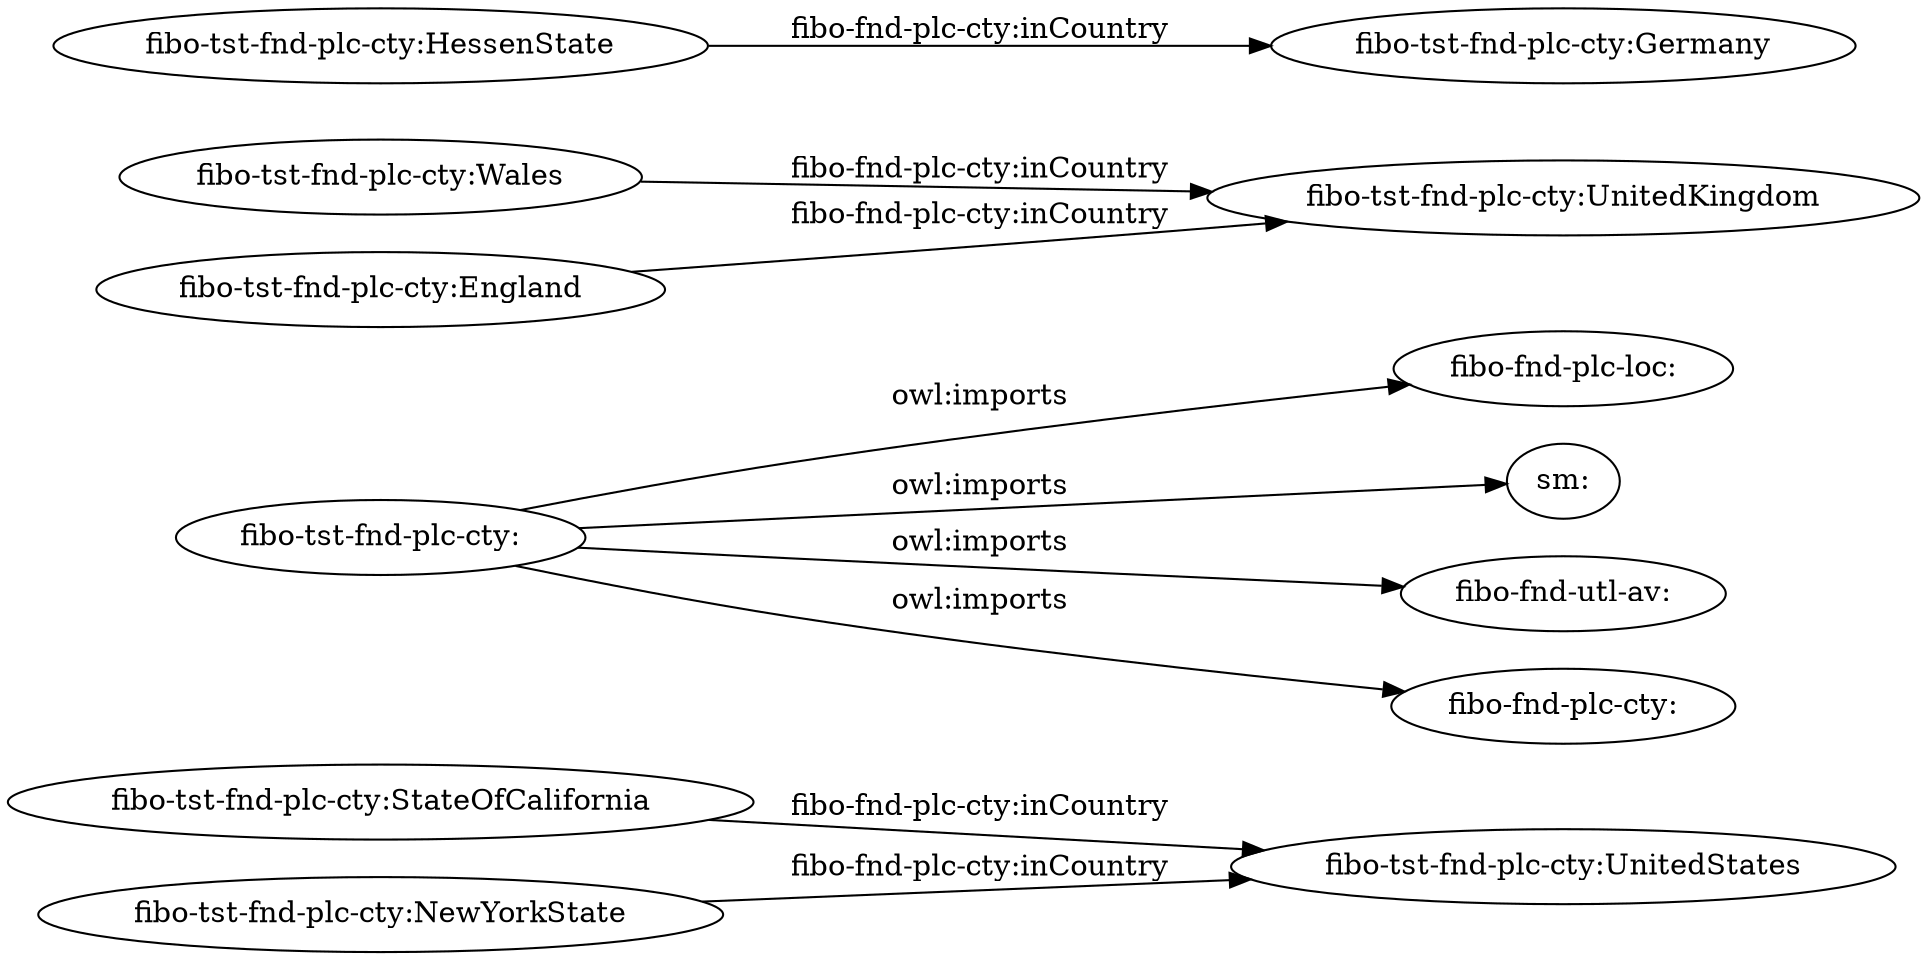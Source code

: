 digraph ar2dtool_diagram { 
rankdir=LR;
size="1501"
	"fibo-tst-fnd-plc-cty:StateOfCalifornia" -> "fibo-tst-fnd-plc-cty:UnitedStates" [ label = "fibo-fnd-plc-cty:inCountry" ];
	"fibo-tst-fnd-plc-cty:" -> "fibo-fnd-plc-loc:" [ label = "owl:imports" ];
	"fibo-tst-fnd-plc-cty:" -> "sm:" [ label = "owl:imports" ];
	"fibo-tst-fnd-plc-cty:" -> "fibo-fnd-utl-av:" [ label = "owl:imports" ];
	"fibo-tst-fnd-plc-cty:" -> "fibo-fnd-plc-cty:" [ label = "owl:imports" ];
	"fibo-tst-fnd-plc-cty:Wales" -> "fibo-tst-fnd-plc-cty:UnitedKingdom" [ label = "fibo-fnd-plc-cty:inCountry" ];
	"fibo-tst-fnd-plc-cty:England" -> "fibo-tst-fnd-plc-cty:UnitedKingdom" [ label = "fibo-fnd-plc-cty:inCountry" ];
	"fibo-tst-fnd-plc-cty:HessenState" -> "fibo-tst-fnd-plc-cty:Germany" [ label = "fibo-fnd-plc-cty:inCountry" ];
	"fibo-tst-fnd-plc-cty:NewYorkState" -> "fibo-tst-fnd-plc-cty:UnitedStates" [ label = "fibo-fnd-plc-cty:inCountry" ];

}
